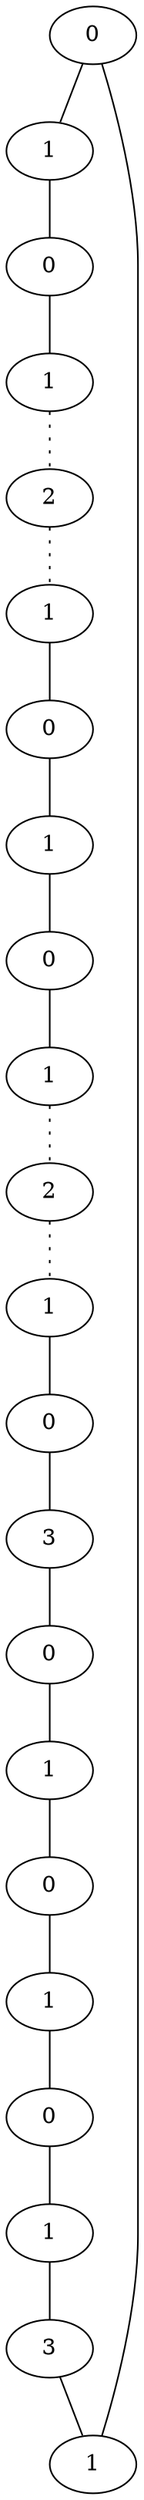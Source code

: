graph {
a0[label=0];
a1[label=1];
a2[label=0];
a3[label=1];
a4[label=2];
a5[label=1];
a6[label=0];
a7[label=1];
a8[label=0];
a9[label=1];
a10[label=2];
a11[label=1];
a12[label=0];
a13[label=3];
a14[label=0];
a15[label=1];
a16[label=0];
a17[label=1];
a18[label=0];
a19[label=1];
a20[label=3];
a21[label=1];
a0 -- a1;
a0 -- a21;
a1 -- a2;
a2 -- a3;
a3 -- a4 [style=dotted];
a4 -- a5 [style=dotted];
a5 -- a6;
a6 -- a7;
a7 -- a8;
a8 -- a9;
a9 -- a10 [style=dotted];
a10 -- a11 [style=dotted];
a11 -- a12;
a12 -- a13;
a13 -- a14;
a14 -- a15;
a15 -- a16;
a16 -- a17;
a17 -- a18;
a18 -- a19;
a19 -- a20;
a20 -- a21;
}
